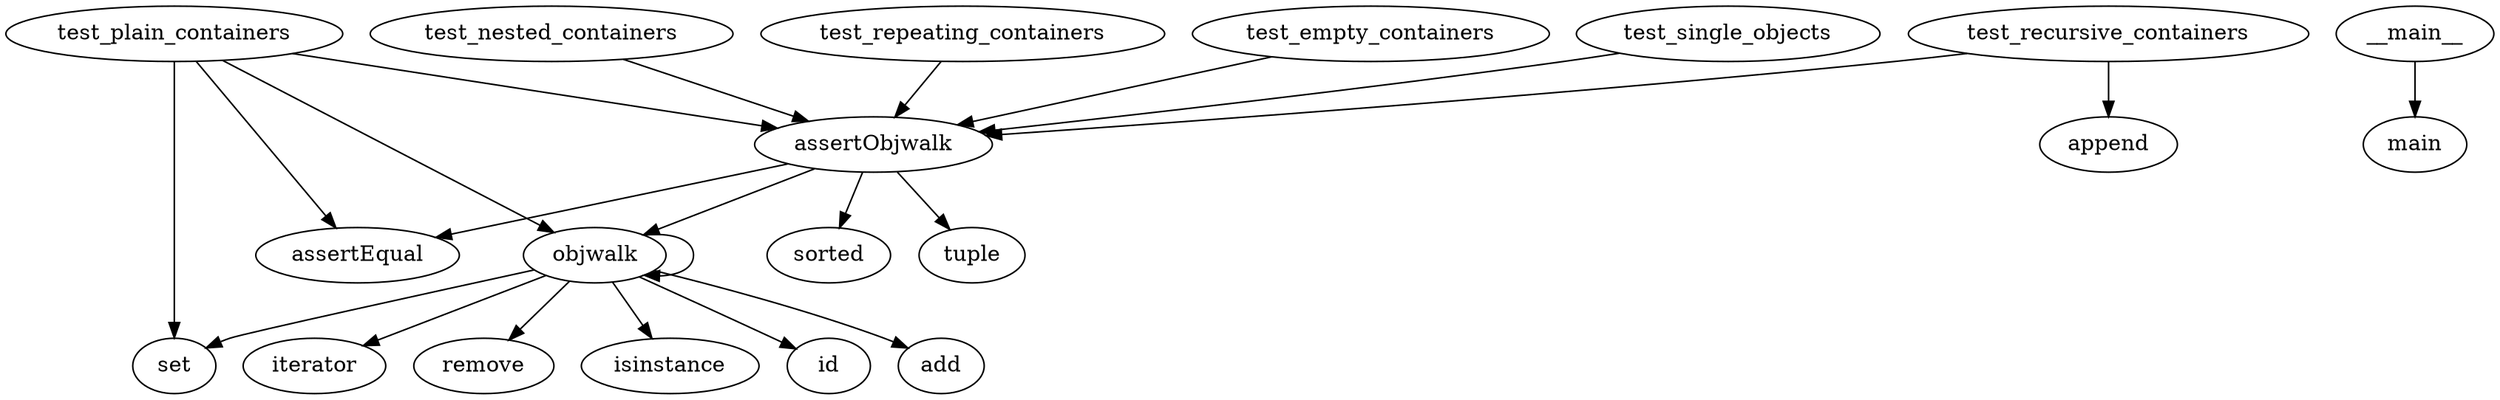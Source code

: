 digraph  {
objwalk;
set;
isinstance;
id;
add;
iterator;
remove;
assertObjwalk;
assertEqual;
tuple;
sorted;
test_empty_containers;
test_single_objects;
test_plain_containers;
test_nested_containers;
test_repeating_containers;
test_recursive_containers;
append;
__main__;
main;
objwalk -> set;
objwalk -> isinstance;
objwalk -> id;
objwalk -> add;
objwalk -> iterator;
objwalk -> objwalk;
objwalk -> remove;
assertObjwalk -> assertEqual;
assertObjwalk -> tuple;
assertObjwalk -> sorted;
assertObjwalk -> objwalk;
test_empty_containers -> assertObjwalk;
test_single_objects -> assertObjwalk;
test_plain_containers -> assertObjwalk;
test_plain_containers -> assertEqual;
test_plain_containers -> set;
test_plain_containers -> objwalk;
test_nested_containers -> assertObjwalk;
test_repeating_containers -> assertObjwalk;
test_recursive_containers -> append;
test_recursive_containers -> assertObjwalk;
__main__ -> main;
}
